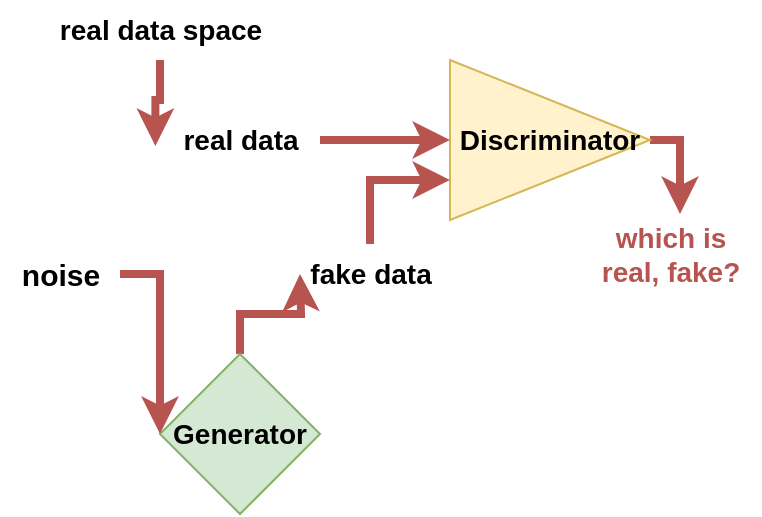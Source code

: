 <mxfile version="22.1.3" type="github">
  <diagram name="Page-1" id="_hA_Yiao_eVFl8C4lTkQ">
    <mxGraphModel dx="1434" dy="827" grid="1" gridSize="10" guides="1" tooltips="1" connect="1" arrows="1" fold="1" page="1" pageScale="1" pageWidth="3200" pageHeight="5500" math="0" shadow="0">
      <root>
        <mxCell id="0" />
        <mxCell id="1" parent="0" />
        <mxCell id="MPvdrOtLY16ArlkZWAcu-23" style="edgeStyle=orthogonalEdgeStyle;rounded=0;orthogonalLoop=1;jettySize=auto;html=1;exitX=1;exitY=0.5;exitDx=0;exitDy=0;strokeWidth=4;strokeColor=#B85450;" edge="1" parent="1" source="MPvdrOtLY16ArlkZWAcu-1">
          <mxGeometry relative="1" as="geometry">
            <mxPoint x="750" y="430" as="targetPoint" />
          </mxGeometry>
        </mxCell>
        <mxCell id="MPvdrOtLY16ArlkZWAcu-1" value="&lt;font style=&quot;font-size: 14px;&quot;&gt;&lt;b&gt;Discriminator&lt;/b&gt;&lt;/font&gt;" style="triangle;whiteSpace=wrap;html=1;fillColor=#fff2cc;strokeColor=#d6b656;" vertex="1" parent="1">
          <mxGeometry x="635" y="353" width="100" height="80" as="geometry" />
        </mxCell>
        <mxCell id="MPvdrOtLY16ArlkZWAcu-9" style="edgeStyle=orthogonalEdgeStyle;rounded=0;orthogonalLoop=1;jettySize=auto;html=1;strokeWidth=4;fillColor=#f8cecc;strokeColor=#b85450;" edge="1" parent="1" source="MPvdrOtLY16ArlkZWAcu-2">
          <mxGeometry relative="1" as="geometry">
            <mxPoint x="560" y="460" as="targetPoint" />
          </mxGeometry>
        </mxCell>
        <mxCell id="MPvdrOtLY16ArlkZWAcu-2" value="&lt;b&gt;&lt;font style=&quot;font-size: 14px;&quot;&gt;Generator&lt;/font&gt;&lt;/b&gt;" style="rhombus;whiteSpace=wrap;html=1;fillColor=#d5e8d4;strokeColor=#82b366;" vertex="1" parent="1">
          <mxGeometry x="490" y="500" width="80" height="80" as="geometry" />
        </mxCell>
        <mxCell id="MPvdrOtLY16ArlkZWAcu-4" style="edgeStyle=orthogonalEdgeStyle;rounded=0;orthogonalLoop=1;jettySize=auto;html=1;entryX=0;entryY=0.5;entryDx=0;entryDy=0;strokeWidth=4;fillColor=#f8cecc;strokeColor=#b85450;" edge="1" parent="1" source="MPvdrOtLY16ArlkZWAcu-3" target="MPvdrOtLY16ArlkZWAcu-2">
          <mxGeometry relative="1" as="geometry">
            <Array as="points">
              <mxPoint x="420" y="460" />
              <mxPoint x="420" y="460" />
            </Array>
          </mxGeometry>
        </mxCell>
        <mxCell id="MPvdrOtLY16ArlkZWAcu-3" value="&lt;font style=&quot;font-size: 15px;&quot;&gt;&lt;b&gt;noise&lt;/b&gt;&lt;/font&gt;" style="text;html=1;align=center;verticalAlign=middle;resizable=0;points=[];autosize=1;strokeColor=none;fillColor=none;" vertex="1" parent="1">
          <mxGeometry x="410" y="445" width="60" height="30" as="geometry" />
        </mxCell>
        <mxCell id="MPvdrOtLY16ArlkZWAcu-16" style="edgeStyle=orthogonalEdgeStyle;rounded=0;orthogonalLoop=1;jettySize=auto;html=1;entryX=0;entryY=0.75;entryDx=0;entryDy=0;strokeWidth=4;fillColor=#f8cecc;strokeColor=#b85450;" edge="1" parent="1" source="MPvdrOtLY16ArlkZWAcu-5" target="MPvdrOtLY16ArlkZWAcu-1">
          <mxGeometry relative="1" as="geometry">
            <Array as="points">
              <mxPoint x="595" y="413" />
            </Array>
          </mxGeometry>
        </mxCell>
        <mxCell id="MPvdrOtLY16ArlkZWAcu-5" value="&lt;font style=&quot;font-size: 14px;&quot;&gt;&lt;b&gt;fake data&lt;/b&gt;&lt;/font&gt;" style="text;html=1;align=center;verticalAlign=middle;resizable=0;points=[];autosize=1;strokeColor=none;fillColor=none;" vertex="1" parent="1">
          <mxGeometry x="555" y="445" width="80" height="30" as="geometry" />
        </mxCell>
        <mxCell id="MPvdrOtLY16ArlkZWAcu-11" value="&lt;font style=&quot;font-size: 14px;&quot;&gt;&lt;b&gt;real data space&lt;/b&gt;&lt;/font&gt;" style="text;html=1;align=center;verticalAlign=middle;resizable=0;points=[];autosize=1;strokeColor=none;fillColor=none;" vertex="1" parent="1">
          <mxGeometry x="430" y="323" width="120" height="30" as="geometry" />
        </mxCell>
        <mxCell id="MPvdrOtLY16ArlkZWAcu-13" style="edgeStyle=orthogonalEdgeStyle;rounded=0;orthogonalLoop=1;jettySize=auto;html=1;entryX=0;entryY=0.5;entryDx=0;entryDy=0;strokeWidth=4;fillColor=#f8cecc;strokeColor=#b85450;" edge="1" parent="1" source="MPvdrOtLY16ArlkZWAcu-12" target="MPvdrOtLY16ArlkZWAcu-1">
          <mxGeometry relative="1" as="geometry">
            <mxPoint x="670" y="393" as="targetPoint" />
            <Array as="points">
              <mxPoint x="590" y="393" />
              <mxPoint x="590" y="393" />
            </Array>
          </mxGeometry>
        </mxCell>
        <mxCell id="MPvdrOtLY16ArlkZWAcu-12" value="&lt;font style=&quot;font-size: 14px;&quot;&gt;&lt;b&gt;real data&lt;/b&gt;&lt;/font&gt;" style="text;html=1;align=center;verticalAlign=middle;resizable=0;points=[];autosize=1;strokeColor=none;fillColor=none;" vertex="1" parent="1">
          <mxGeometry x="490" y="378" width="80" height="30" as="geometry" />
        </mxCell>
        <mxCell id="MPvdrOtLY16ArlkZWAcu-14" style="edgeStyle=orthogonalEdgeStyle;rounded=0;orthogonalLoop=1;jettySize=auto;html=1;entryX=-0.029;entryY=0.6;entryDx=0;entryDy=0;entryPerimeter=0;strokeWidth=4;fillColor=#f8cecc;strokeColor=#b85450;" edge="1" parent="1" source="MPvdrOtLY16ArlkZWAcu-11" target="MPvdrOtLY16ArlkZWAcu-12">
          <mxGeometry relative="1" as="geometry" />
        </mxCell>
        <mxCell id="MPvdrOtLY16ArlkZWAcu-19" value="&lt;font color=&quot;#b85450&quot; style=&quot;font-size: 14px;&quot;&gt;&lt;b&gt;which is &lt;br&gt;real, fake?&lt;/b&gt;&lt;/font&gt;" style="text;html=1;align=center;verticalAlign=middle;resizable=0;points=[];autosize=1;strokeColor=none;fillColor=none;" vertex="1" parent="1">
          <mxGeometry x="700" y="425" width="90" height="50" as="geometry" />
        </mxCell>
      </root>
    </mxGraphModel>
  </diagram>
</mxfile>
